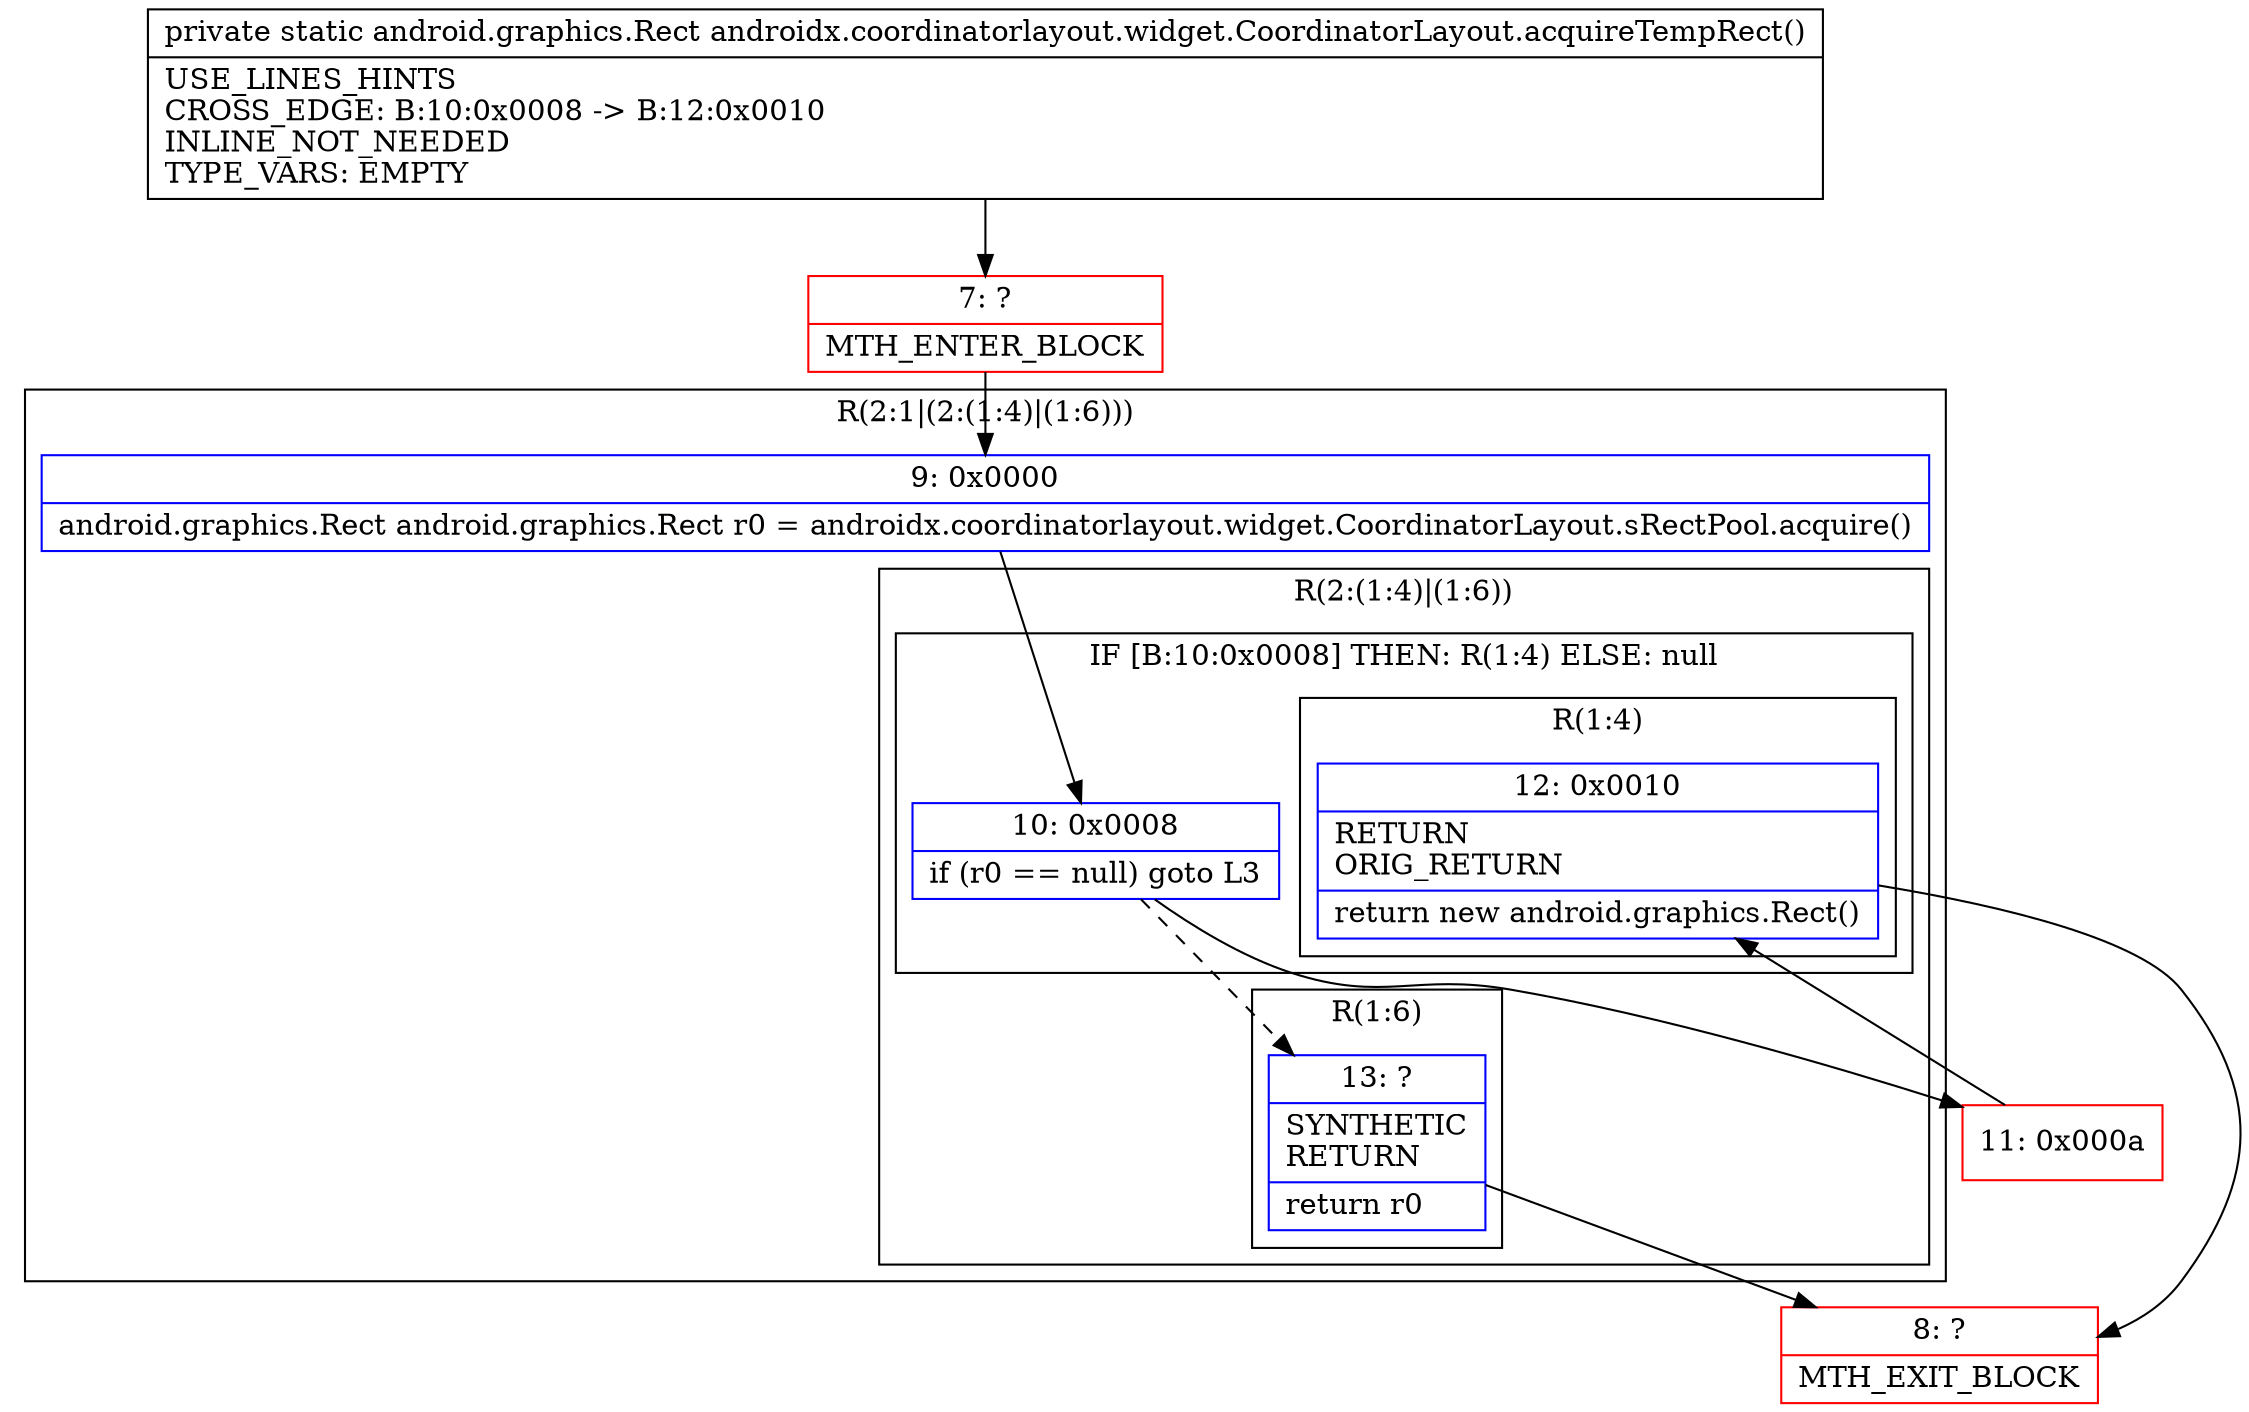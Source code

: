 digraph "CFG forandroidx.coordinatorlayout.widget.CoordinatorLayout.acquireTempRect()Landroid\/graphics\/Rect;" {
subgraph cluster_Region_996908518 {
label = "R(2:1|(2:(1:4)|(1:6)))";
node [shape=record,color=blue];
Node_9 [shape=record,label="{9\:\ 0x0000|android.graphics.Rect android.graphics.Rect r0 = androidx.coordinatorlayout.widget.CoordinatorLayout.sRectPool.acquire()\l}"];
subgraph cluster_Region_1842293047 {
label = "R(2:(1:4)|(1:6))";
node [shape=record,color=blue];
subgraph cluster_IfRegion_1206029049 {
label = "IF [B:10:0x0008] THEN: R(1:4) ELSE: null";
node [shape=record,color=blue];
Node_10 [shape=record,label="{10\:\ 0x0008|if (r0 == null) goto L3\l}"];
subgraph cluster_Region_427494592 {
label = "R(1:4)";
node [shape=record,color=blue];
Node_12 [shape=record,label="{12\:\ 0x0010|RETURN\lORIG_RETURN\l|return new android.graphics.Rect()\l}"];
}
}
subgraph cluster_Region_2106966295 {
label = "R(1:6)";
node [shape=record,color=blue];
Node_13 [shape=record,label="{13\:\ ?|SYNTHETIC\lRETURN\l|return r0\l}"];
}
}
}
Node_7 [shape=record,color=red,label="{7\:\ ?|MTH_ENTER_BLOCK\l}"];
Node_11 [shape=record,color=red,label="{11\:\ 0x000a}"];
Node_8 [shape=record,color=red,label="{8\:\ ?|MTH_EXIT_BLOCK\l}"];
MethodNode[shape=record,label="{private static android.graphics.Rect androidx.coordinatorlayout.widget.CoordinatorLayout.acquireTempRect()  | USE_LINES_HINTS\lCROSS_EDGE: B:10:0x0008 \-\> B:12:0x0010\lINLINE_NOT_NEEDED\lTYPE_VARS: EMPTY\l}"];
MethodNode -> Node_7;Node_9 -> Node_10;
Node_10 -> Node_11;
Node_10 -> Node_13[style=dashed];
Node_12 -> Node_8;
Node_13 -> Node_8;
Node_7 -> Node_9;
Node_11 -> Node_12;
}

